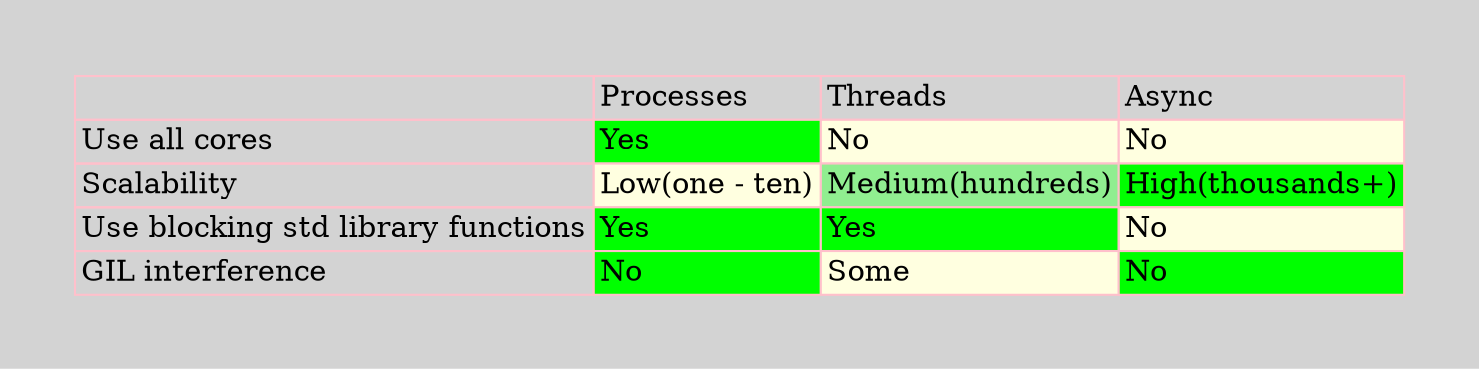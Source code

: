 digraph {
    graph [pad="0.5", nodesep="0.5", ranksep="2",dpi="300", bgcolor="lightgray"];
    node [shape=plain]
    rankdir=LR;

    extra[label=<
    <table color='pink' style="width:100%" border="0" cellborder="1" cellspacing="0">
      <th>
        <td align="left"> </td>
        <td align="left">Processes</td>
        <td align="left">Threads</td>
        <td align="left">Async</td>
      </th>
      <tr>
        <td align="left">Use all cores</td>
        <td align="left" bgcolor="green">Yes</td>
        <td align="left" bgcolor="lightyellow">No</td>
        <td align="left" bgcolor="lightyellow">No</td>
      </tr>
      <tr>
        <td align="left">Scalability</td>
        <td align="left" bgcolor="lightyellow">Low(one - ten)</td>
        <td align="left" bgcolor="lightgreen">Medium(hundreds)</td>
        <td align="left" bgcolor="green">High(thousands+)</td>
      </tr>
      <tr>
        <td align="left">Use blocking std library functions</td>
        <td align="left" bgcolor="green">Yes</td>
        <td align="left" bgcolor="green">Yes</td>
        <td align="left" bgcolor="lightyellow">No</td>
      </tr>
      <tr>
        <td align="left">GIL interference</td>
        <td align="left" bgcolor="green">No</td>
        <td align="left" bgcolor="lightyellow">Some</td>
        <td align="left" bgcolor="green">No</td>
      </tr>
    </table>
    >];

}